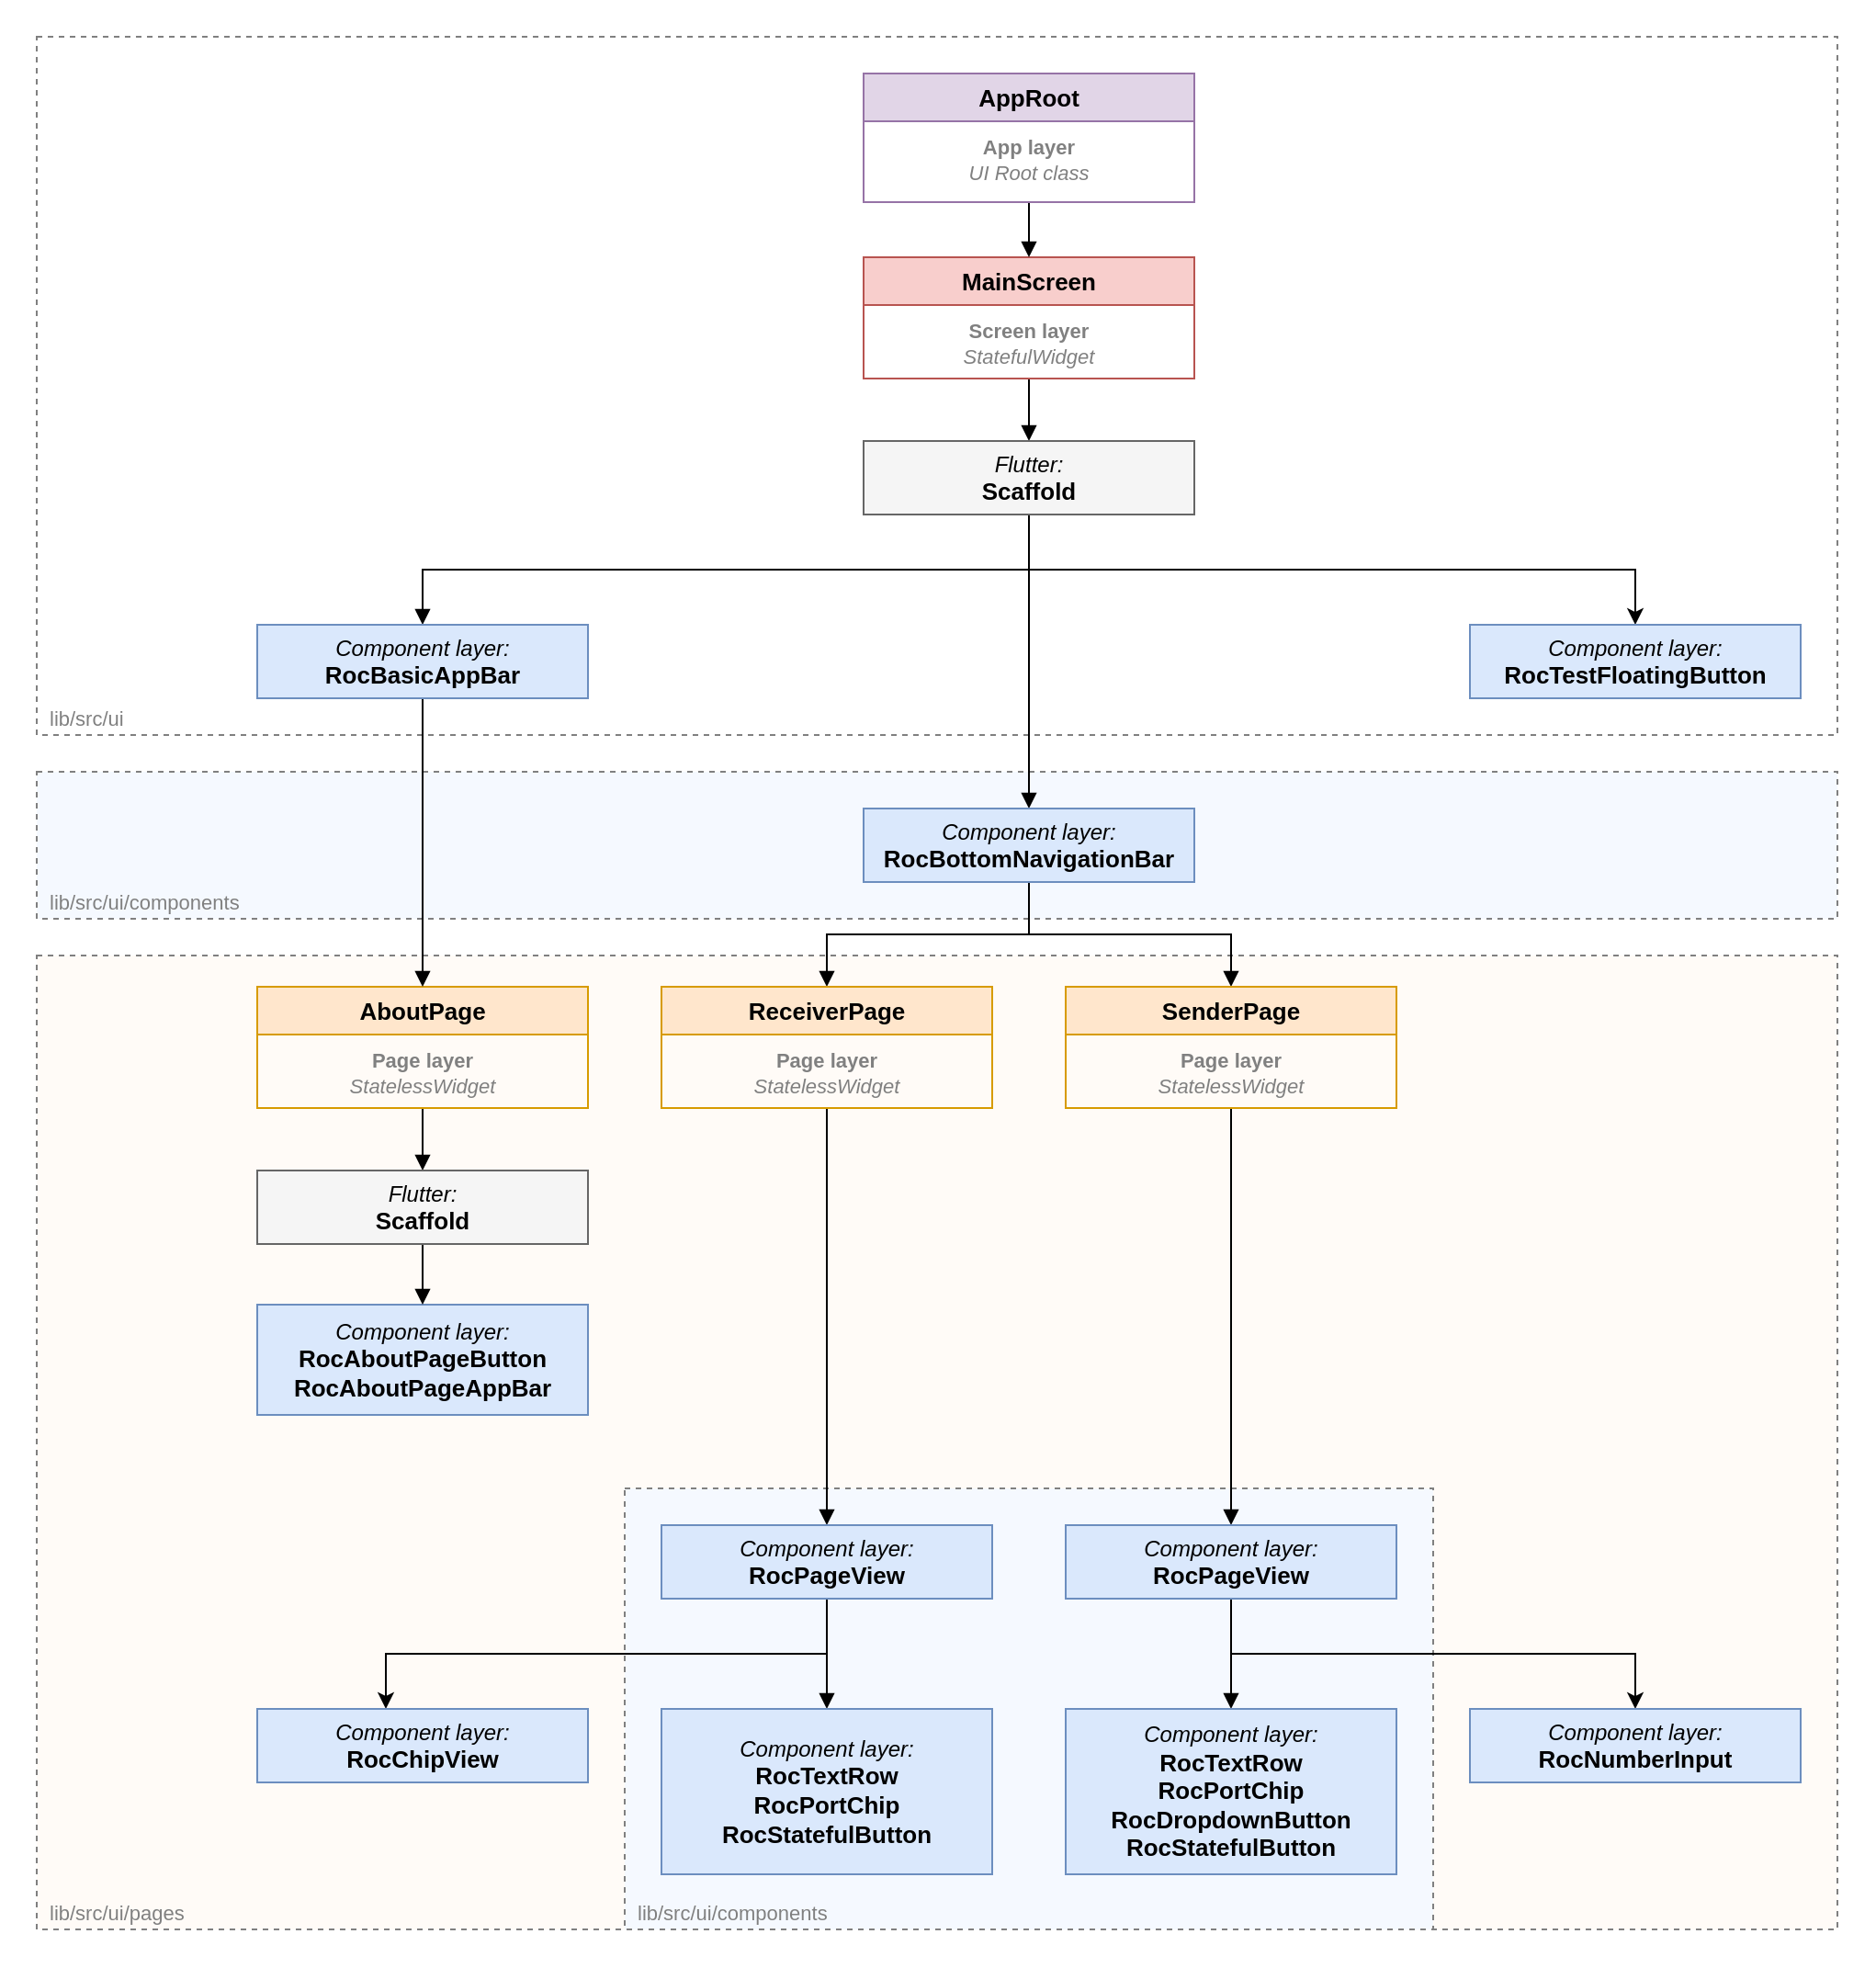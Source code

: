 <mxfile version="24.7.6">
  <diagram name="Page-1" id="XVE30UEcLrAvVdw_q4Py">
    <mxGraphModel dx="1703" dy="1030" grid="1" gridSize="10" guides="1" tooltips="1" connect="1" arrows="1" fold="1" page="1" pageScale="1" pageWidth="850" pageHeight="1100" math="0" shadow="0">
      <root>
        <mxCell id="0" />
        <mxCell id="1" parent="0" />
        <mxCell id="_Rt6XsdOSW0PwKyBmLgm-102" value="" style="rounded=0;whiteSpace=wrap;html=1;fontFamily=Helvetica;fontSize=11;fontColor=default;labelBackgroundColor=default;strokeColor=none;fillColor=default;" parent="1" vertex="1">
          <mxGeometry x="20" y="20" width="1020" height="1070" as="geometry" />
        </mxCell>
        <mxCell id="_Rt6XsdOSW0PwKyBmLgm-145" value="lib/src/ui/pages" style="html=1;whiteSpace=wrap;fontFamily=Helvetica;fontSize=11;fontColor=#808080;labelBackgroundColor=none;fillColor=#FFFBF7;dashed=1;strokeWidth=1;strokeColor=#808080;align=left;verticalAlign=bottom;spacingLeft=5;" parent="1" vertex="1">
          <mxGeometry x="40" y="540" width="980" height="530" as="geometry" />
        </mxCell>
        <mxCell id="HImi9BjJ7brkvqQkjhwK-2" value="lib/src/ui/components" style="html=1;whiteSpace=wrap;fontFamily=Helvetica;fontSize=11;fontColor=#808080;labelBackgroundColor=none;fillColor=#F5F9FF;dashed=1;strokeWidth=1;strokeColor=#808080;align=left;verticalAlign=bottom;spacingLeft=5;" vertex="1" parent="1">
          <mxGeometry x="360" y="830" width="440" height="240" as="geometry" />
        </mxCell>
        <mxCell id="HImi9BjJ7brkvqQkjhwK-1" value="lib/src/ui/components" style="html=1;whiteSpace=wrap;fontFamily=Helvetica;fontSize=11;fontColor=#808080;labelBackgroundColor=none;fillColor=#F5F9FF;dashed=1;strokeWidth=1;strokeColor=#808080;align=left;verticalAlign=bottom;spacingLeft=5;" vertex="1" parent="1">
          <mxGeometry x="40" y="440" width="980" height="80" as="geometry" />
        </mxCell>
        <mxCell id="_Rt6XsdOSW0PwKyBmLgm-144" value="lib/src/ui" style="html=1;whiteSpace=wrap;fontFamily=Helvetica;fontSize=11;fontColor=#808080;labelBackgroundColor=none;fillColor=none;dashed=1;strokeWidth=1;strokeColor=#808080;align=left;verticalAlign=bottom;spacingLeft=5;" parent="1" vertex="1">
          <mxGeometry x="40" y="40" width="980" height="380" as="geometry" />
        </mxCell>
        <mxCell id="_Rt6XsdOSW0PwKyBmLgm-130" style="edgeStyle=orthogonalEdgeStyle;shape=connector;rounded=0;orthogonalLoop=1;jettySize=auto;html=1;strokeColor=default;align=center;verticalAlign=middle;fontFamily=Helvetica;fontSize=11;fontColor=default;labelBackgroundColor=default;endArrow=block;endFill=1;" parent="1" source="_Rt6XsdOSW0PwKyBmLgm-127" target="_Rt6XsdOSW0PwKyBmLgm-129" edge="1">
          <mxGeometry relative="1" as="geometry" />
        </mxCell>
        <mxCell id="_Rt6XsdOSW0PwKyBmLgm-127" value="&lt;b&gt;&lt;font style=&quot;font-size: 13px;&quot;&gt;MainScreen&lt;/font&gt;&lt;/b&gt;" style="swimlane;fontStyle=0;childLayout=stackLayout;horizontal=1;startSize=26;fillColor=#f8cecc;horizontalStack=0;resizeParent=1;resizeParentMax=0;resizeLast=0;collapsible=1;marginBottom=0;whiteSpace=wrap;html=1;strokeColor=#b85450;" parent="1" vertex="1">
          <mxGeometry x="490" y="160" width="180" height="66" as="geometry" />
        </mxCell>
        <mxCell id="_Rt6XsdOSW0PwKyBmLgm-128" value="&lt;div&gt;&lt;font color=&quot;#808080&quot;&gt;&lt;span style=&quot;font-size: 11px;&quot;&gt;&lt;b&gt;Screen layer&lt;/b&gt;&lt;/span&gt;&lt;/font&gt;&lt;/div&gt;&lt;i style=&quot;color: rgb(51, 51, 51);&quot;&gt;&lt;font style=&quot;font-size: 11px;&quot; color=&quot;#808080&quot;&gt;StatefulWidget&lt;/font&gt;&lt;/i&gt;" style="text;strokeColor=none;fillColor=none;align=center;verticalAlign=top;spacingLeft=4;spacingRight=4;overflow=hidden;rotatable=0;points=[[0,0.5],[1,0.5]];portConstraint=eastwest;whiteSpace=wrap;html=1;" parent="_Rt6XsdOSW0PwKyBmLgm-127" vertex="1">
          <mxGeometry y="26" width="180" height="40" as="geometry" />
        </mxCell>
        <mxCell id="_Rt6XsdOSW0PwKyBmLgm-135" style="edgeStyle=orthogonalEdgeStyle;shape=connector;rounded=0;orthogonalLoop=1;jettySize=auto;html=1;strokeColor=default;align=center;verticalAlign=middle;fontFamily=Helvetica;fontSize=11;fontColor=default;labelBackgroundColor=default;endArrow=block;endFill=1;" parent="1" source="_Rt6XsdOSW0PwKyBmLgm-129" target="_Rt6XsdOSW0PwKyBmLgm-134" edge="1">
          <mxGeometry relative="1" as="geometry" />
        </mxCell>
        <mxCell id="UvehSWpYE31u-3WHcUVA-3" style="edgeStyle=orthogonalEdgeStyle;shape=connector;rounded=0;orthogonalLoop=1;jettySize=auto;html=1;strokeColor=default;align=center;verticalAlign=middle;fontFamily=Helvetica;fontSize=11;fontColor=default;labelBackgroundColor=default;endArrow=block;endFill=1;" parent="1" source="_Rt6XsdOSW0PwKyBmLgm-129" target="UvehSWpYE31u-3WHcUVA-1" edge="1">
          <mxGeometry relative="1" as="geometry">
            <Array as="points">
              <mxPoint x="580" y="330" />
              <mxPoint x="250" y="330" />
            </Array>
          </mxGeometry>
        </mxCell>
        <mxCell id="HImi9BjJ7brkvqQkjhwK-7" style="edgeStyle=orthogonalEdgeStyle;rounded=0;orthogonalLoop=1;jettySize=auto;html=1;" edge="1" parent="1" source="_Rt6XsdOSW0PwKyBmLgm-129" target="HImi9BjJ7brkvqQkjhwK-6">
          <mxGeometry relative="1" as="geometry">
            <Array as="points">
              <mxPoint x="580" y="330" />
              <mxPoint x="910" y="330" />
            </Array>
          </mxGeometry>
        </mxCell>
        <mxCell id="_Rt6XsdOSW0PwKyBmLgm-129" value="&lt;font color=&quot;#000000&quot; style=&quot;font-size: 12px;&quot;&gt;&lt;i&gt;Flutter:&lt;/i&gt;&lt;/font&gt;&lt;div&gt;&lt;font color=&quot;#000000&quot; style=&quot;font-size: 13px;&quot;&gt;&lt;b&gt;Scaffold&lt;/b&gt;&lt;/font&gt;&lt;/div&gt;" style="whiteSpace=wrap;html=1;align=center;fillColor=#f5f5f5;fontColor=#333333;strokeColor=#666666;" parent="1" vertex="1">
          <mxGeometry x="490" y="260" width="180" height="40" as="geometry" />
        </mxCell>
        <mxCell id="_Rt6XsdOSW0PwKyBmLgm-133" style="edgeStyle=orthogonalEdgeStyle;shape=connector;rounded=0;orthogonalLoop=1;jettySize=auto;html=1;strokeColor=default;align=center;verticalAlign=middle;fontFamily=Helvetica;fontSize=11;fontColor=default;labelBackgroundColor=default;endArrow=block;endFill=1;" parent="1" source="_Rt6XsdOSW0PwKyBmLgm-131" target="_Rt6XsdOSW0PwKyBmLgm-127" edge="1">
          <mxGeometry relative="1" as="geometry" />
        </mxCell>
        <mxCell id="_Rt6XsdOSW0PwKyBmLgm-131" value="&lt;b&gt;&lt;font style=&quot;font-size: 13px;&quot;&gt;AppRoot&lt;/font&gt;&lt;/b&gt;" style="swimlane;fontStyle=0;childLayout=stackLayout;horizontal=1;startSize=26;fillColor=#e1d5e7;horizontalStack=0;resizeParent=1;resizeParentMax=0;resizeLast=0;collapsible=1;marginBottom=0;whiteSpace=wrap;html=1;strokeColor=#9673a6;" parent="1" vertex="1">
          <mxGeometry x="490" y="60" width="180" height="70" as="geometry" />
        </mxCell>
        <mxCell id="_Rt6XsdOSW0PwKyBmLgm-132" value="&lt;div&gt;&lt;span style=&quot;color: rgb(51, 51, 51);&quot;&gt;&lt;font style=&quot;font-size: 11px;&quot; color=&quot;#808080&quot;&gt;&lt;b style=&quot;&quot;&gt;App layer&lt;/b&gt;&lt;/font&gt;&lt;/span&gt;&lt;/div&gt;&lt;i style=&quot;color: rgb(51, 51, 51);&quot;&gt;&lt;font style=&quot;font-size: 11px;&quot; color=&quot;#808080&quot;&gt;UI Root class&lt;/font&gt;&lt;/i&gt;" style="text;strokeColor=none;fillColor=none;align=center;verticalAlign=top;spacingLeft=4;spacingRight=4;overflow=hidden;rotatable=0;points=[[0,0.5],[1,0.5]];portConstraint=eastwest;whiteSpace=wrap;html=1;" parent="_Rt6XsdOSW0PwKyBmLgm-131" vertex="1">
          <mxGeometry y="26" width="180" height="44" as="geometry" />
        </mxCell>
        <mxCell id="_Rt6XsdOSW0PwKyBmLgm-141" style="edgeStyle=orthogonalEdgeStyle;shape=connector;rounded=0;orthogonalLoop=1;jettySize=auto;html=1;strokeColor=default;align=center;verticalAlign=middle;fontFamily=Helvetica;fontSize=11;fontColor=default;labelBackgroundColor=default;endArrow=block;endFill=1;" parent="1" source="_Rt6XsdOSW0PwKyBmLgm-134" target="_Rt6XsdOSW0PwKyBmLgm-139" edge="1">
          <mxGeometry relative="1" as="geometry" />
        </mxCell>
        <mxCell id="UvehSWpYE31u-3WHcUVA-21" style="edgeStyle=orthogonalEdgeStyle;shape=connector;rounded=0;orthogonalLoop=1;jettySize=auto;html=1;strokeColor=default;align=center;verticalAlign=middle;fontFamily=Helvetica;fontSize=11;fontColor=default;labelBackgroundColor=default;endArrow=block;endFill=1;" parent="1" source="_Rt6XsdOSW0PwKyBmLgm-134" target="_Rt6XsdOSW0PwKyBmLgm-136" edge="1">
          <mxGeometry relative="1" as="geometry" />
        </mxCell>
        <mxCell id="_Rt6XsdOSW0PwKyBmLgm-134" value="&lt;font color=&quot;#000000&quot; style=&quot;font-size: 12px;&quot;&gt;&lt;i&gt;Component layer:&lt;/i&gt;&lt;/font&gt;&lt;div&gt;&lt;font color=&quot;#000000&quot;&gt;&lt;span style=&quot;font-size: 13px;&quot;&gt;&lt;b&gt;RocBottomNavigationBar&lt;/b&gt;&lt;/span&gt;&lt;/font&gt;&lt;/div&gt;" style="whiteSpace=wrap;html=1;align=center;fillColor=#dae8fc;strokeColor=#6c8ebf;" parent="1" vertex="1">
          <mxGeometry x="490" y="460" width="180" height="40" as="geometry" />
        </mxCell>
        <mxCell id="UvehSWpYE31u-3WHcUVA-18" style="edgeStyle=orthogonalEdgeStyle;shape=connector;rounded=0;orthogonalLoop=1;jettySize=auto;html=1;strokeColor=default;align=center;verticalAlign=middle;fontFamily=Helvetica;fontSize=11;fontColor=default;labelBackgroundColor=default;endArrow=block;endFill=1;" parent="1" source="_Rt6XsdOSW0PwKyBmLgm-136" target="UvehSWpYE31u-3WHcUVA-4" edge="1">
          <mxGeometry relative="1" as="geometry" />
        </mxCell>
        <mxCell id="_Rt6XsdOSW0PwKyBmLgm-136" value="&lt;b&gt;&lt;font style=&quot;font-size: 13px;&quot;&gt;ReceiverPage&lt;/font&gt;&lt;/b&gt;" style="swimlane;fontStyle=0;childLayout=stackLayout;horizontal=1;startSize=26;fillColor=#ffe6cc;horizontalStack=0;resizeParent=1;resizeParentMax=0;resizeLast=0;collapsible=1;marginBottom=0;whiteSpace=wrap;html=1;strokeColor=#d79b00;" parent="1" vertex="1">
          <mxGeometry x="380" y="557" width="180" height="66" as="geometry" />
        </mxCell>
        <mxCell id="_Rt6XsdOSW0PwKyBmLgm-137" value="&lt;div&gt;&lt;font color=&quot;#808080&quot;&gt;&lt;span style=&quot;font-size: 11px;&quot;&gt;&lt;b&gt;Page l&lt;/b&gt;&lt;/span&gt;&lt;/font&gt;&lt;b style=&quot;background-color: initial; color: rgb(128, 128, 128); font-size: 11px;&quot;&gt;ayer&lt;/b&gt;&lt;/div&gt;&lt;i style=&quot;color: rgb(51, 51, 51);&quot;&gt;&lt;font style=&quot;font-size: 11px;&quot; color=&quot;#808080&quot;&gt;StatelessWidget&lt;/font&gt;&lt;/i&gt;" style="text;strokeColor=none;fillColor=none;align=center;verticalAlign=top;spacingLeft=4;spacingRight=4;overflow=hidden;rotatable=0;points=[[0,0.5],[1,0.5]];portConstraint=eastwest;whiteSpace=wrap;html=1;" parent="_Rt6XsdOSW0PwKyBmLgm-136" vertex="1">
          <mxGeometry y="26" width="180" height="40" as="geometry" />
        </mxCell>
        <mxCell id="UvehSWpYE31u-3WHcUVA-7" style="edgeStyle=orthogonalEdgeStyle;shape=connector;rounded=0;orthogonalLoop=1;jettySize=auto;html=1;strokeColor=default;align=center;verticalAlign=middle;fontFamily=Helvetica;fontSize=11;fontColor=default;labelBackgroundColor=default;endArrow=block;endFill=1;" parent="1" source="_Rt6XsdOSW0PwKyBmLgm-139" target="UvehSWpYE31u-3WHcUVA-6" edge="1">
          <mxGeometry relative="1" as="geometry" />
        </mxCell>
        <mxCell id="_Rt6XsdOSW0PwKyBmLgm-139" value="&lt;b&gt;&lt;font style=&quot;font-size: 13px;&quot;&gt;SenderPage&lt;/font&gt;&lt;/b&gt;" style="swimlane;fontStyle=0;childLayout=stackLayout;horizontal=1;startSize=26;fillColor=#ffe6cc;horizontalStack=0;resizeParent=1;resizeParentMax=0;resizeLast=0;collapsible=1;marginBottom=0;whiteSpace=wrap;html=1;strokeColor=#d79b00;" parent="1" vertex="1">
          <mxGeometry x="600" y="557" width="180" height="66" as="geometry" />
        </mxCell>
        <mxCell id="_Rt6XsdOSW0PwKyBmLgm-140" value="&lt;div&gt;&lt;font color=&quot;#808080&quot;&gt;&lt;span style=&quot;font-size: 11px;&quot;&gt;&lt;b&gt;Page l&lt;/b&gt;&lt;/span&gt;&lt;/font&gt;&lt;b style=&quot;background-color: initial; color: rgb(128, 128, 128); font-size: 11px;&quot;&gt;ayer&lt;/b&gt;&lt;/div&gt;&lt;i style=&quot;color: rgb(51, 51, 51);&quot;&gt;&lt;font style=&quot;font-size: 11px;&quot; color=&quot;#808080&quot;&gt;StatelessWidget&lt;/font&gt;&lt;/i&gt;" style="text;strokeColor=none;fillColor=none;align=center;verticalAlign=top;spacingLeft=4;spacingRight=4;overflow=hidden;rotatable=0;points=[[0,0.5],[1,0.5]];portConstraint=eastwest;whiteSpace=wrap;html=1;" parent="_Rt6XsdOSW0PwKyBmLgm-139" vertex="1">
          <mxGeometry y="26" width="180" height="40" as="geometry" />
        </mxCell>
        <mxCell id="UvehSWpYE31u-3WHcUVA-14" style="edgeStyle=orthogonalEdgeStyle;shape=connector;rounded=0;orthogonalLoop=1;jettySize=auto;html=1;strokeColor=default;align=center;verticalAlign=middle;fontFamily=Helvetica;fontSize=11;fontColor=default;labelBackgroundColor=default;endArrow=block;endFill=1;" parent="1" source="_Rt6XsdOSW0PwKyBmLgm-149" target="UvehSWpYE31u-3WHcUVA-13" edge="1">
          <mxGeometry relative="1" as="geometry" />
        </mxCell>
        <mxCell id="_Rt6XsdOSW0PwKyBmLgm-149" value="&lt;b&gt;&lt;font style=&quot;font-size: 13px;&quot;&gt;AboutPage&lt;/font&gt;&lt;/b&gt;" style="swimlane;fontStyle=0;childLayout=stackLayout;horizontal=1;startSize=26;fillColor=#ffe6cc;horizontalStack=0;resizeParent=1;resizeParentMax=0;resizeLast=0;collapsible=1;marginBottom=0;whiteSpace=wrap;html=1;strokeColor=#d79b00;" parent="1" vertex="1">
          <mxGeometry x="160" y="557" width="180" height="66" as="geometry" />
        </mxCell>
        <mxCell id="_Rt6XsdOSW0PwKyBmLgm-150" value="&lt;div&gt;&lt;font color=&quot;#808080&quot;&gt;&lt;span style=&quot;font-size: 11px;&quot;&gt;&lt;b&gt;Page l&lt;/b&gt;&lt;/span&gt;&lt;/font&gt;&lt;b style=&quot;background-color: initial; color: rgb(128, 128, 128); font-size: 11px;&quot;&gt;ayer&lt;/b&gt;&lt;/div&gt;&lt;i style=&quot;color: rgb(51, 51, 51);&quot;&gt;&lt;font style=&quot;font-size: 11px;&quot; color=&quot;#808080&quot;&gt;StatelessWidget&lt;/font&gt;&lt;/i&gt;" style="text;strokeColor=none;fillColor=none;align=center;verticalAlign=top;spacingLeft=4;spacingRight=4;overflow=hidden;rotatable=0;points=[[0,0.5],[1,0.5]];portConstraint=eastwest;whiteSpace=wrap;html=1;" parent="_Rt6XsdOSW0PwKyBmLgm-149" vertex="1">
          <mxGeometry y="26" width="180" height="40" as="geometry" />
        </mxCell>
        <mxCell id="UvehSWpYE31u-3WHcUVA-2" style="edgeStyle=orthogonalEdgeStyle;shape=connector;rounded=0;orthogonalLoop=1;jettySize=auto;html=1;strokeColor=default;align=center;verticalAlign=middle;fontFamily=Helvetica;fontSize=11;fontColor=default;labelBackgroundColor=default;endArrow=block;endFill=1;" parent="1" source="UvehSWpYE31u-3WHcUVA-1" target="_Rt6XsdOSW0PwKyBmLgm-149" edge="1">
          <mxGeometry relative="1" as="geometry">
            <mxPoint x="230" y="480" as="sourcePoint" />
          </mxGeometry>
        </mxCell>
        <mxCell id="UvehSWpYE31u-3WHcUVA-1" value="&lt;font color=&quot;#000000&quot; style=&quot;font-size: 12px;&quot;&gt;&lt;i&gt;Component layer:&lt;/i&gt;&lt;/font&gt;&lt;div&gt;&lt;font color=&quot;#000000&quot;&gt;&lt;span style=&quot;font-size: 13px;&quot;&gt;&lt;b&gt;RocBasicAppBar&lt;/b&gt;&lt;/span&gt;&lt;/font&gt;&lt;/div&gt;" style="whiteSpace=wrap;html=1;align=center;fillColor=#dae8fc;strokeColor=#6c8ebf;" parent="1" vertex="1">
          <mxGeometry x="160" y="360" width="180" height="40" as="geometry" />
        </mxCell>
        <mxCell id="UvehSWpYE31u-3WHcUVA-9" style="edgeStyle=orthogonalEdgeStyle;shape=connector;rounded=0;orthogonalLoop=1;jettySize=auto;html=1;strokeColor=default;align=center;verticalAlign=middle;fontFamily=Helvetica;fontSize=11;fontColor=default;labelBackgroundColor=default;endArrow=block;endFill=1;" parent="1" source="UvehSWpYE31u-3WHcUVA-4" target="UvehSWpYE31u-3WHcUVA-8" edge="1">
          <mxGeometry relative="1" as="geometry" />
        </mxCell>
        <mxCell id="HImi9BjJ7brkvqQkjhwK-11" style="edgeStyle=orthogonalEdgeStyle;rounded=0;orthogonalLoop=1;jettySize=auto;html=1;" edge="1" parent="1" source="UvehSWpYE31u-3WHcUVA-4" target="HImi9BjJ7brkvqQkjhwK-8">
          <mxGeometry relative="1" as="geometry">
            <Array as="points">
              <mxPoint x="470" y="920" />
              <mxPoint x="230" y="920" />
            </Array>
          </mxGeometry>
        </mxCell>
        <mxCell id="UvehSWpYE31u-3WHcUVA-4" value="&lt;font color=&quot;#000000&quot; style=&quot;font-size: 12px;&quot;&gt;&lt;i&gt;Component layer:&lt;/i&gt;&lt;/font&gt;&lt;div&gt;&lt;font color=&quot;#000000&quot;&gt;&lt;span style=&quot;font-size: 13px;&quot;&gt;&lt;b&gt;RocPageView&lt;/b&gt;&lt;/span&gt;&lt;/font&gt;&lt;/div&gt;" style="whiteSpace=wrap;html=1;align=center;fillColor=#dae8fc;strokeColor=#6c8ebf;" parent="1" vertex="1">
          <mxGeometry x="380" y="850" width="180" height="40" as="geometry" />
        </mxCell>
        <mxCell id="UvehSWpYE31u-3WHcUVA-11" style="edgeStyle=orthogonalEdgeStyle;shape=connector;rounded=0;orthogonalLoop=1;jettySize=auto;html=1;strokeColor=default;align=center;verticalAlign=middle;fontFamily=Helvetica;fontSize=11;fontColor=default;labelBackgroundColor=default;endArrow=block;endFill=1;" parent="1" source="UvehSWpYE31u-3WHcUVA-6" target="UvehSWpYE31u-3WHcUVA-10" edge="1">
          <mxGeometry relative="1" as="geometry" />
        </mxCell>
        <mxCell id="HImi9BjJ7brkvqQkjhwK-10" style="edgeStyle=orthogonalEdgeStyle;rounded=0;orthogonalLoop=1;jettySize=auto;html=1;" edge="1" parent="1" source="UvehSWpYE31u-3WHcUVA-6" target="HImi9BjJ7brkvqQkjhwK-9">
          <mxGeometry relative="1" as="geometry">
            <Array as="points">
              <mxPoint x="690" y="920" />
              <mxPoint x="910" y="920" />
            </Array>
          </mxGeometry>
        </mxCell>
        <mxCell id="UvehSWpYE31u-3WHcUVA-6" value="&lt;font color=&quot;#000000&quot; style=&quot;font-size: 12px;&quot;&gt;&lt;i&gt;Component layer:&lt;/i&gt;&lt;/font&gt;&lt;div&gt;&lt;font color=&quot;#000000&quot;&gt;&lt;span style=&quot;font-size: 13px;&quot;&gt;&lt;b&gt;RocPageView&lt;/b&gt;&lt;/span&gt;&lt;/font&gt;&lt;/div&gt;" style="whiteSpace=wrap;html=1;align=center;fillColor=#dae8fc;strokeColor=#6c8ebf;" parent="1" vertex="1">
          <mxGeometry x="600" y="850" width="180" height="40" as="geometry" />
        </mxCell>
        <mxCell id="UvehSWpYE31u-3WHcUVA-8" value="&lt;font color=&quot;#000000&quot; style=&quot;font-size: 12px;&quot;&gt;&lt;i&gt;Component layer:&lt;/i&gt;&lt;/font&gt;&lt;div&gt;&lt;b&gt;&lt;font style=&quot;font-size: 13px;&quot;&gt;RocTextRow&lt;/font&gt;&lt;/b&gt;&lt;/div&gt;&lt;div&gt;&lt;span style=&quot;font-size: 13px;&quot;&gt;&lt;b&gt;RocPortChip&lt;br&gt;&lt;/b&gt;&lt;/span&gt;&lt;div&gt;&lt;font color=&quot;#000000&quot;&gt;&lt;span style=&quot;font-size: 13px;&quot;&gt;&lt;b&gt;RocStatefulButton&lt;/b&gt;&lt;/span&gt;&lt;/font&gt;&lt;/div&gt;&lt;/div&gt;" style="whiteSpace=wrap;html=1;align=center;fillColor=#dae8fc;strokeColor=#6c8ebf;" parent="1" vertex="1">
          <mxGeometry x="380" y="950" width="180" height="90" as="geometry" />
        </mxCell>
        <mxCell id="UvehSWpYE31u-3WHcUVA-10" value="&lt;font color=&quot;#000000&quot;&gt;&lt;i&gt;Component layer:&lt;/i&gt;&lt;/font&gt;&lt;div&gt;&lt;b&gt;&lt;font style=&quot;font-size: 13px;&quot;&gt;RocTextRow&lt;/font&gt;&lt;/b&gt;&lt;/div&gt;&lt;div&gt;&lt;span style=&quot;font-size: 13px;&quot;&gt;&lt;b&gt;RocPortChip&lt;/b&gt;&lt;/span&gt;&lt;/div&gt;&lt;div&gt;&lt;span style=&quot;font-size: 13px;&quot;&gt;&lt;b&gt;RocDropdownButton&lt;br&gt;&lt;/b&gt;&lt;/span&gt;&lt;div&gt;&lt;font color=&quot;#000000&quot;&gt;&lt;span style=&quot;font-size: 13px;&quot;&gt;&lt;b&gt;RocStatefulButton&lt;/b&gt;&lt;/span&gt;&lt;/font&gt;&lt;/div&gt;&lt;/div&gt;" style="whiteSpace=wrap;html=1;align=center;fillColor=#dae8fc;strokeColor=#6c8ebf;" parent="1" vertex="1">
          <mxGeometry x="600" y="950" width="180" height="90" as="geometry" />
        </mxCell>
        <mxCell id="UvehSWpYE31u-3WHcUVA-12" value="&lt;font color=&quot;#000000&quot; style=&quot;font-size: 12px;&quot;&gt;&lt;i&gt;Component layer:&lt;/i&gt;&lt;/font&gt;&lt;div&gt;&lt;font color=&quot;#000000&quot;&gt;&lt;span style=&quot;font-size: 13px;&quot;&gt;&lt;b&gt;RocAboutPageButton&lt;/b&gt;&lt;/span&gt;&lt;/font&gt;&lt;/div&gt;&lt;div&gt;&lt;font color=&quot;#000000&quot;&gt;&lt;span style=&quot;font-size: 13px;&quot;&gt;&lt;b&gt;RocAboutPageAppBar&lt;/b&gt;&lt;/span&gt;&lt;/font&gt;&lt;/div&gt;" style="whiteSpace=wrap;html=1;align=center;fillColor=#dae8fc;strokeColor=#6c8ebf;" parent="1" vertex="1">
          <mxGeometry x="160" y="730" width="180" height="60" as="geometry" />
        </mxCell>
        <mxCell id="UvehSWpYE31u-3WHcUVA-15" style="edgeStyle=orthogonalEdgeStyle;shape=connector;rounded=0;orthogonalLoop=1;jettySize=auto;html=1;strokeColor=default;align=center;verticalAlign=middle;fontFamily=Helvetica;fontSize=11;fontColor=default;labelBackgroundColor=default;endArrow=block;endFill=1;" parent="1" source="UvehSWpYE31u-3WHcUVA-13" target="UvehSWpYE31u-3WHcUVA-12" edge="1">
          <mxGeometry relative="1" as="geometry" />
        </mxCell>
        <mxCell id="UvehSWpYE31u-3WHcUVA-13" value="&lt;font color=&quot;#000000&quot; style=&quot;font-size: 12px;&quot;&gt;&lt;i&gt;Flutter:&lt;/i&gt;&lt;/font&gt;&lt;div&gt;&lt;font color=&quot;#000000&quot; style=&quot;font-size: 13px;&quot;&gt;&lt;b&gt;Scaffold&lt;/b&gt;&lt;/font&gt;&lt;/div&gt;" style="whiteSpace=wrap;html=1;align=center;fillColor=#f5f5f5;fontColor=#333333;strokeColor=#666666;" parent="1" vertex="1">
          <mxGeometry x="160" y="657" width="180" height="40" as="geometry" />
        </mxCell>
        <mxCell id="HImi9BjJ7brkvqQkjhwK-6" value="&lt;font color=&quot;#000000&quot; style=&quot;font-size: 12px;&quot;&gt;&lt;i&gt;Component layer:&lt;/i&gt;&lt;/font&gt;&lt;div&gt;&lt;font color=&quot;#000000&quot;&gt;&lt;span style=&quot;font-size: 13px;&quot;&gt;&lt;b&gt;RocTestFloatingButton&lt;/b&gt;&lt;/span&gt;&lt;/font&gt;&lt;/div&gt;" style="whiteSpace=wrap;html=1;align=center;fillColor=#dae8fc;strokeColor=#6c8ebf;" vertex="1" parent="1">
          <mxGeometry x="820" y="360" width="180" height="40" as="geometry" />
        </mxCell>
        <mxCell id="HImi9BjJ7brkvqQkjhwK-8" value="&lt;font color=&quot;#000000&quot; style=&quot;font-size: 12px;&quot;&gt;&lt;i&gt;Component layer:&lt;/i&gt;&lt;/font&gt;&lt;div&gt;&lt;b&gt;&lt;font style=&quot;font-size: 13px;&quot;&gt;RocChipView&lt;/font&gt;&lt;/b&gt;&lt;/div&gt;" style="whiteSpace=wrap;html=1;align=center;fillColor=#dae8fc;strokeColor=#6c8ebf;" vertex="1" parent="1">
          <mxGeometry x="160" y="950" width="180" height="40" as="geometry" />
        </mxCell>
        <mxCell id="HImi9BjJ7brkvqQkjhwK-9" value="&lt;font color=&quot;#000000&quot; style=&quot;font-size: 12px;&quot;&gt;&lt;i&gt;Component layer:&lt;/i&gt;&lt;/font&gt;&lt;div&gt;&lt;b&gt;&lt;font style=&quot;font-size: 13px;&quot;&gt;RocNumberInput&lt;/font&gt;&lt;/b&gt;&lt;/div&gt;" style="whiteSpace=wrap;html=1;align=center;fillColor=#dae8fc;strokeColor=#6c8ebf;" vertex="1" parent="1">
          <mxGeometry x="820" y="950" width="180" height="40" as="geometry" />
        </mxCell>
      </root>
    </mxGraphModel>
  </diagram>
</mxfile>
